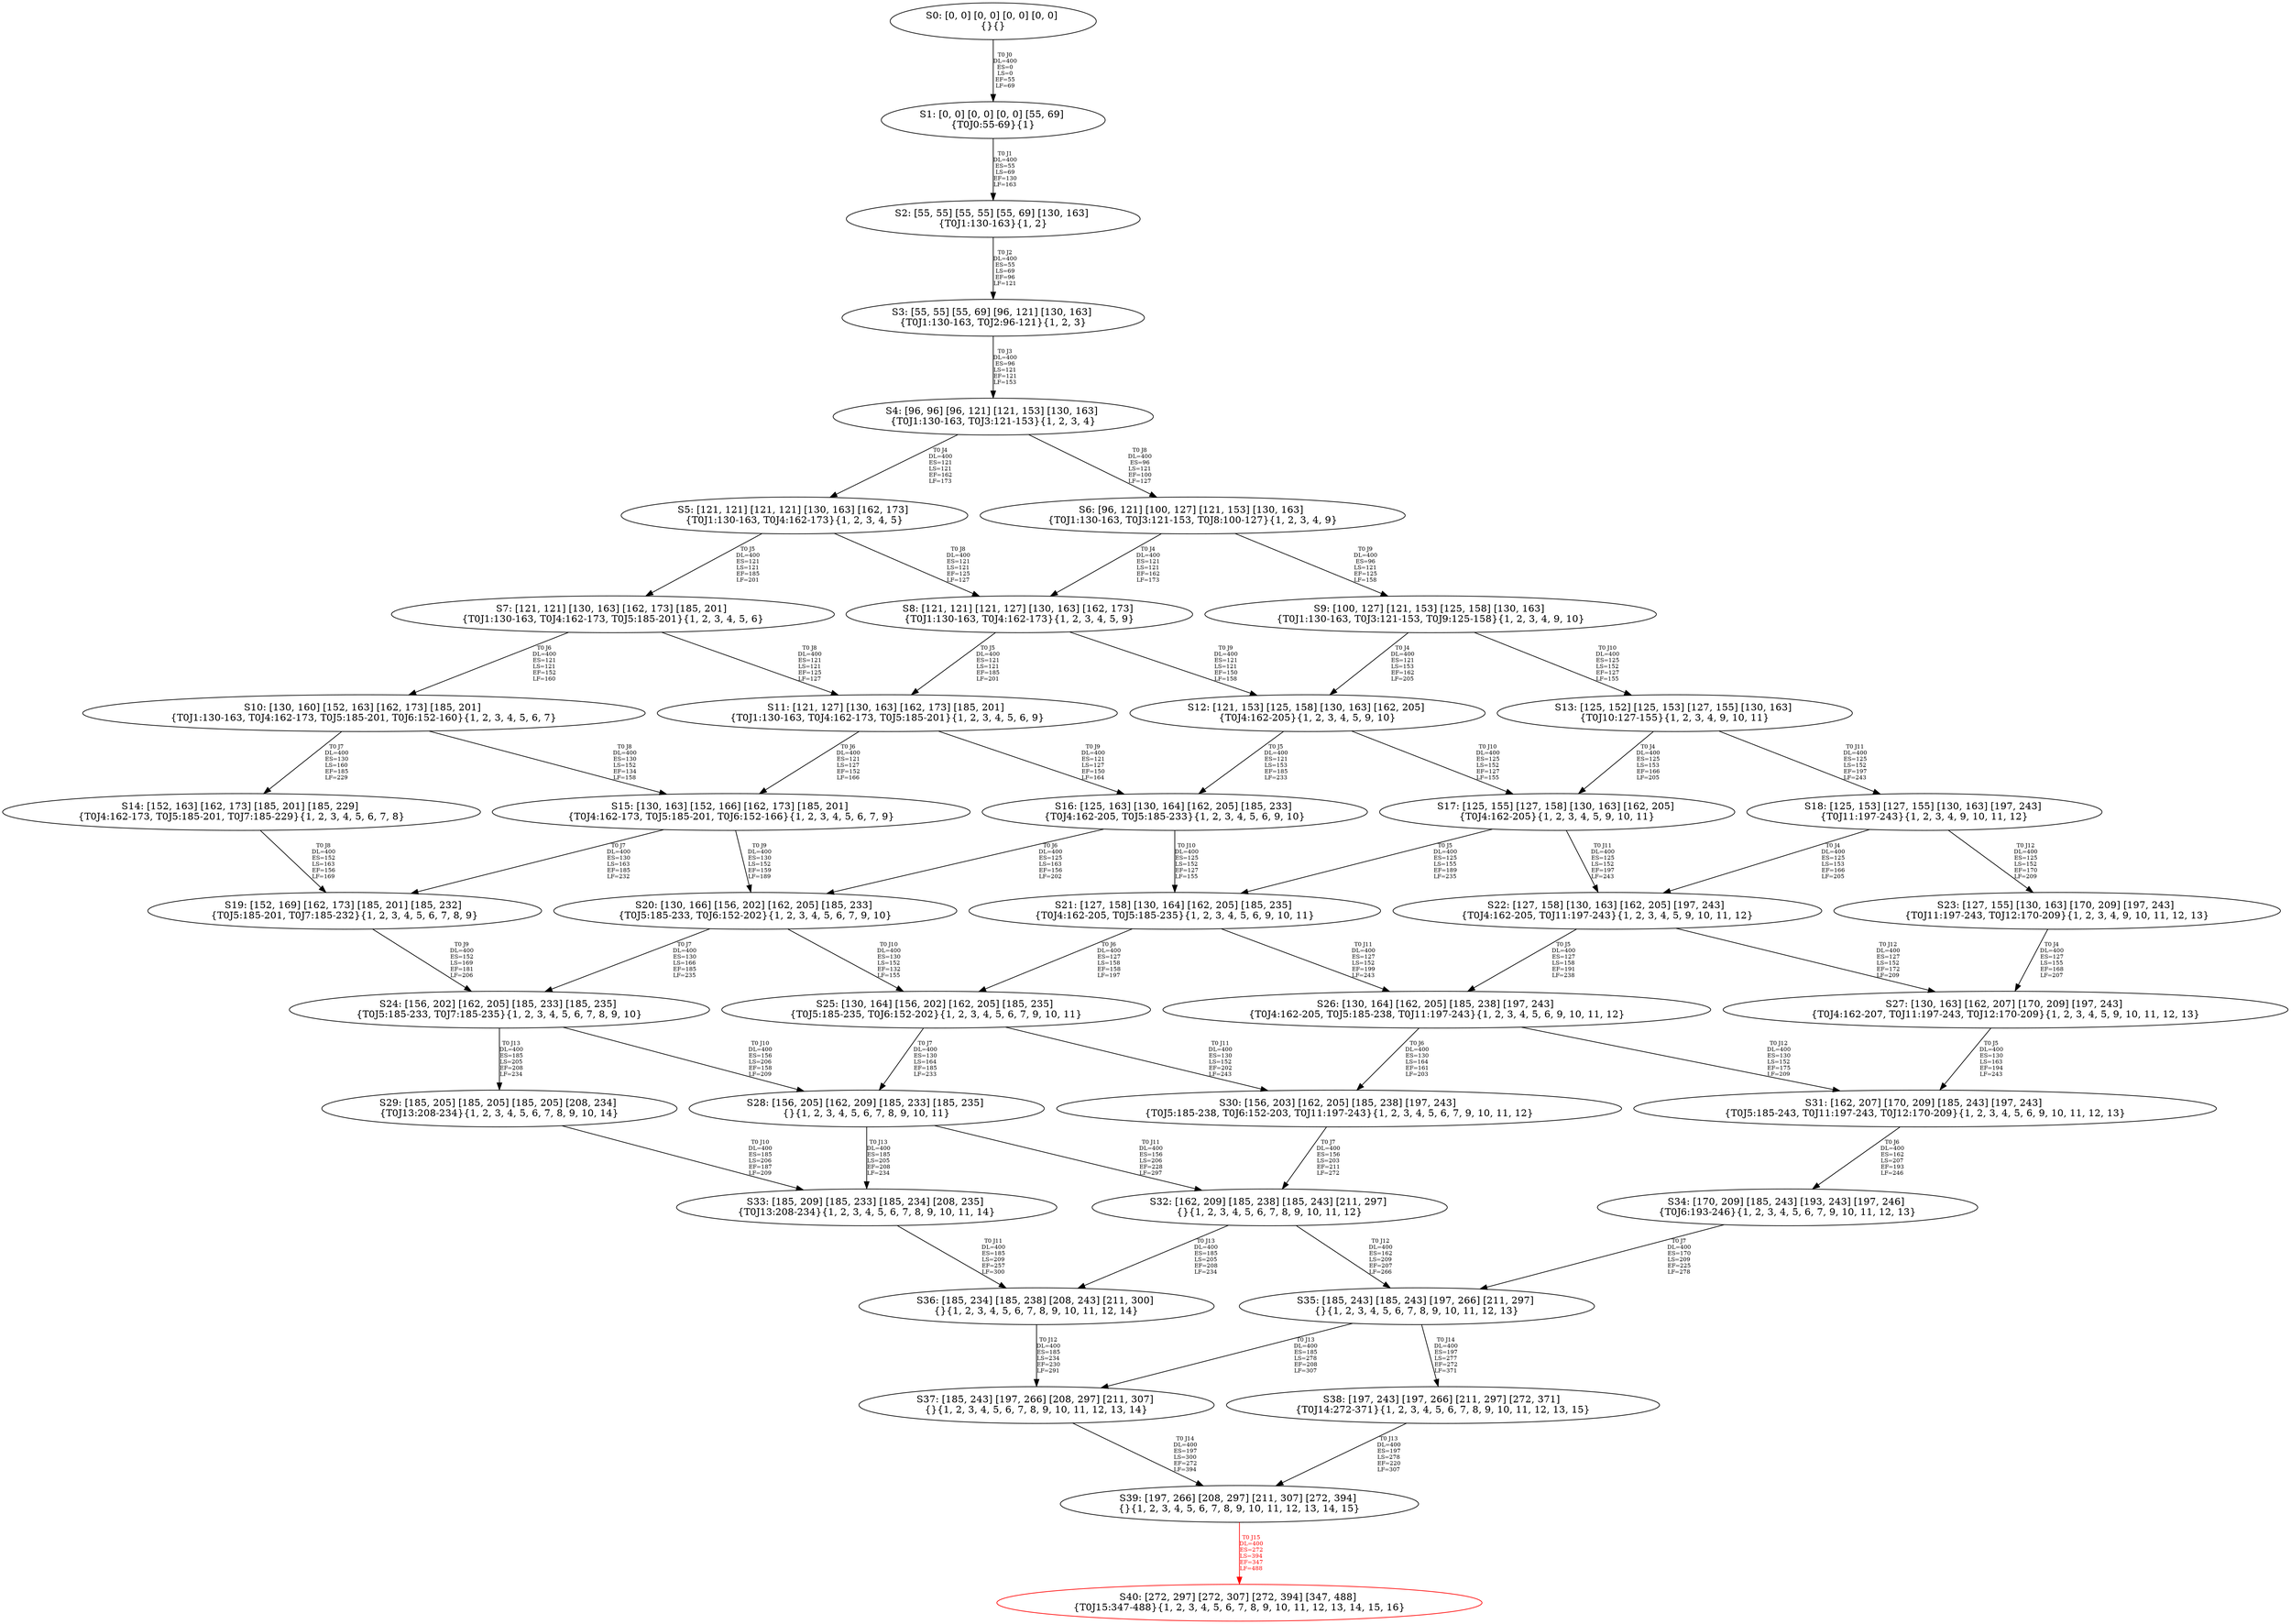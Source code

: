 digraph {
	S0[label="S0: [0, 0] [0, 0] [0, 0] [0, 0] \n{}{}"];
	S1[label="S1: [0, 0] [0, 0] [0, 0] [55, 69] \n{T0J0:55-69}{1}"];
	S2[label="S2: [55, 55] [55, 55] [55, 69] [130, 163] \n{T0J1:130-163}{1, 2}"];
	S3[label="S3: [55, 55] [55, 69] [96, 121] [130, 163] \n{T0J1:130-163, T0J2:96-121}{1, 2, 3}"];
	S4[label="S4: [96, 96] [96, 121] [121, 153] [130, 163] \n{T0J1:130-163, T0J3:121-153}{1, 2, 3, 4}"];
	S5[label="S5: [121, 121] [121, 121] [130, 163] [162, 173] \n{T0J1:130-163, T0J4:162-173}{1, 2, 3, 4, 5}"];
	S6[label="S6: [96, 121] [100, 127] [121, 153] [130, 163] \n{T0J1:130-163, T0J3:121-153, T0J8:100-127}{1, 2, 3, 4, 9}"];
	S7[label="S7: [121, 121] [130, 163] [162, 173] [185, 201] \n{T0J1:130-163, T0J4:162-173, T0J5:185-201}{1, 2, 3, 4, 5, 6}"];
	S8[label="S8: [121, 121] [121, 127] [130, 163] [162, 173] \n{T0J1:130-163, T0J4:162-173}{1, 2, 3, 4, 5, 9}"];
	S9[label="S9: [100, 127] [121, 153] [125, 158] [130, 163] \n{T0J1:130-163, T0J3:121-153, T0J9:125-158}{1, 2, 3, 4, 9, 10}"];
	S10[label="S10: [130, 160] [152, 163] [162, 173] [185, 201] \n{T0J1:130-163, T0J4:162-173, T0J5:185-201, T0J6:152-160}{1, 2, 3, 4, 5, 6, 7}"];
	S11[label="S11: [121, 127] [130, 163] [162, 173] [185, 201] \n{T0J1:130-163, T0J4:162-173, T0J5:185-201}{1, 2, 3, 4, 5, 6, 9}"];
	S12[label="S12: [121, 153] [125, 158] [130, 163] [162, 205] \n{T0J4:162-205}{1, 2, 3, 4, 5, 9, 10}"];
	S13[label="S13: [125, 152] [125, 153] [127, 155] [130, 163] \n{T0J10:127-155}{1, 2, 3, 4, 9, 10, 11}"];
	S14[label="S14: [152, 163] [162, 173] [185, 201] [185, 229] \n{T0J4:162-173, T0J5:185-201, T0J7:185-229}{1, 2, 3, 4, 5, 6, 7, 8}"];
	S15[label="S15: [130, 163] [152, 166] [162, 173] [185, 201] \n{T0J4:162-173, T0J5:185-201, T0J6:152-166}{1, 2, 3, 4, 5, 6, 7, 9}"];
	S16[label="S16: [125, 163] [130, 164] [162, 205] [185, 233] \n{T0J4:162-205, T0J5:185-233}{1, 2, 3, 4, 5, 6, 9, 10}"];
	S17[label="S17: [125, 155] [127, 158] [130, 163] [162, 205] \n{T0J4:162-205}{1, 2, 3, 4, 5, 9, 10, 11}"];
	S18[label="S18: [125, 153] [127, 155] [130, 163] [197, 243] \n{T0J11:197-243}{1, 2, 3, 4, 9, 10, 11, 12}"];
	S19[label="S19: [152, 169] [162, 173] [185, 201] [185, 232] \n{T0J5:185-201, T0J7:185-232}{1, 2, 3, 4, 5, 6, 7, 8, 9}"];
	S20[label="S20: [130, 166] [156, 202] [162, 205] [185, 233] \n{T0J5:185-233, T0J6:152-202}{1, 2, 3, 4, 5, 6, 7, 9, 10}"];
	S21[label="S21: [127, 158] [130, 164] [162, 205] [185, 235] \n{T0J4:162-205, T0J5:185-235}{1, 2, 3, 4, 5, 6, 9, 10, 11}"];
	S22[label="S22: [127, 158] [130, 163] [162, 205] [197, 243] \n{T0J4:162-205, T0J11:197-243}{1, 2, 3, 4, 5, 9, 10, 11, 12}"];
	S23[label="S23: [127, 155] [130, 163] [170, 209] [197, 243] \n{T0J11:197-243, T0J12:170-209}{1, 2, 3, 4, 9, 10, 11, 12, 13}"];
	S24[label="S24: [156, 202] [162, 205] [185, 233] [185, 235] \n{T0J5:185-233, T0J7:185-235}{1, 2, 3, 4, 5, 6, 7, 8, 9, 10}"];
	S25[label="S25: [130, 164] [156, 202] [162, 205] [185, 235] \n{T0J5:185-235, T0J6:152-202}{1, 2, 3, 4, 5, 6, 7, 9, 10, 11}"];
	S26[label="S26: [130, 164] [162, 205] [185, 238] [197, 243] \n{T0J4:162-205, T0J5:185-238, T0J11:197-243}{1, 2, 3, 4, 5, 6, 9, 10, 11, 12}"];
	S27[label="S27: [130, 163] [162, 207] [170, 209] [197, 243] \n{T0J4:162-207, T0J11:197-243, T0J12:170-209}{1, 2, 3, 4, 5, 9, 10, 11, 12, 13}"];
	S28[label="S28: [156, 205] [162, 209] [185, 233] [185, 235] \n{}{1, 2, 3, 4, 5, 6, 7, 8, 9, 10, 11}"];
	S29[label="S29: [185, 205] [185, 205] [185, 205] [208, 234] \n{T0J13:208-234}{1, 2, 3, 4, 5, 6, 7, 8, 9, 10, 14}"];
	S30[label="S30: [156, 203] [162, 205] [185, 238] [197, 243] \n{T0J5:185-238, T0J6:152-203, T0J11:197-243}{1, 2, 3, 4, 5, 6, 7, 9, 10, 11, 12}"];
	S31[label="S31: [162, 207] [170, 209] [185, 243] [197, 243] \n{T0J5:185-243, T0J11:197-243, T0J12:170-209}{1, 2, 3, 4, 5, 6, 9, 10, 11, 12, 13}"];
	S32[label="S32: [162, 209] [185, 238] [185, 243] [211, 297] \n{}{1, 2, 3, 4, 5, 6, 7, 8, 9, 10, 11, 12}"];
	S33[label="S33: [185, 209] [185, 233] [185, 234] [208, 235] \n{T0J13:208-234}{1, 2, 3, 4, 5, 6, 7, 8, 9, 10, 11, 14}"];
	S34[label="S34: [170, 209] [185, 243] [193, 243] [197, 246] \n{T0J6:193-246}{1, 2, 3, 4, 5, 6, 7, 9, 10, 11, 12, 13}"];
	S35[label="S35: [185, 243] [185, 243] [197, 266] [211, 297] \n{}{1, 2, 3, 4, 5, 6, 7, 8, 9, 10, 11, 12, 13}"];
	S36[label="S36: [185, 234] [185, 238] [208, 243] [211, 300] \n{}{1, 2, 3, 4, 5, 6, 7, 8, 9, 10, 11, 12, 14}"];
	S37[label="S37: [185, 243] [197, 266] [208, 297] [211, 307] \n{}{1, 2, 3, 4, 5, 6, 7, 8, 9, 10, 11, 12, 13, 14}"];
	S38[label="S38: [197, 243] [197, 266] [211, 297] [272, 371] \n{T0J14:272-371}{1, 2, 3, 4, 5, 6, 7, 8, 9, 10, 11, 12, 13, 15}"];
	S39[label="S39: [197, 266] [208, 297] [211, 307] [272, 394] \n{}{1, 2, 3, 4, 5, 6, 7, 8, 9, 10, 11, 12, 13, 14, 15}"];
	S40[label="S40: [272, 297] [272, 307] [272, 394] [347, 488] \n{T0J15:347-488}{1, 2, 3, 4, 5, 6, 7, 8, 9, 10, 11, 12, 13, 14, 15, 16}"];
	S0 -> S1[label="T0 J0\nDL=400\nES=0\nLS=0\nEF=55\nLF=69",fontsize=8];
	S1 -> S2[label="T0 J1\nDL=400\nES=55\nLS=69\nEF=130\nLF=163",fontsize=8];
	S2 -> S3[label="T0 J2\nDL=400\nES=55\nLS=69\nEF=96\nLF=121",fontsize=8];
	S3 -> S4[label="T0 J3\nDL=400\nES=96\nLS=121\nEF=121\nLF=153",fontsize=8];
	S4 -> S5[label="T0 J4\nDL=400\nES=121\nLS=121\nEF=162\nLF=173",fontsize=8];
	S4 -> S6[label="T0 J8\nDL=400\nES=96\nLS=121\nEF=100\nLF=127",fontsize=8];
	S5 -> S7[label="T0 J5\nDL=400\nES=121\nLS=121\nEF=185\nLF=201",fontsize=8];
	S5 -> S8[label="T0 J8\nDL=400\nES=121\nLS=121\nEF=125\nLF=127",fontsize=8];
	S6 -> S8[label="T0 J4\nDL=400\nES=121\nLS=121\nEF=162\nLF=173",fontsize=8];
	S6 -> S9[label="T0 J9\nDL=400\nES=96\nLS=121\nEF=125\nLF=158",fontsize=8];
	S7 -> S10[label="T0 J6\nDL=400\nES=121\nLS=121\nEF=152\nLF=160",fontsize=8];
	S7 -> S11[label="T0 J8\nDL=400\nES=121\nLS=121\nEF=125\nLF=127",fontsize=8];
	S8 -> S11[label="T0 J5\nDL=400\nES=121\nLS=121\nEF=185\nLF=201",fontsize=8];
	S8 -> S12[label="T0 J9\nDL=400\nES=121\nLS=121\nEF=150\nLF=158",fontsize=8];
	S9 -> S12[label="T0 J4\nDL=400\nES=121\nLS=153\nEF=162\nLF=205",fontsize=8];
	S9 -> S13[label="T0 J10\nDL=400\nES=125\nLS=152\nEF=127\nLF=155",fontsize=8];
	S10 -> S14[label="T0 J7\nDL=400\nES=130\nLS=160\nEF=185\nLF=229",fontsize=8];
	S10 -> S15[label="T0 J8\nDL=400\nES=130\nLS=152\nEF=134\nLF=158",fontsize=8];
	S11 -> S15[label="T0 J6\nDL=400\nES=121\nLS=127\nEF=152\nLF=166",fontsize=8];
	S11 -> S16[label="T0 J9\nDL=400\nES=121\nLS=127\nEF=150\nLF=164",fontsize=8];
	S12 -> S16[label="T0 J5\nDL=400\nES=121\nLS=153\nEF=185\nLF=233",fontsize=8];
	S12 -> S17[label="T0 J10\nDL=400\nES=125\nLS=152\nEF=127\nLF=155",fontsize=8];
	S13 -> S17[label="T0 J4\nDL=400\nES=125\nLS=153\nEF=166\nLF=205",fontsize=8];
	S13 -> S18[label="T0 J11\nDL=400\nES=125\nLS=152\nEF=197\nLF=243",fontsize=8];
	S14 -> S19[label="T0 J8\nDL=400\nES=152\nLS=163\nEF=156\nLF=169",fontsize=8];
	S15 -> S19[label="T0 J7\nDL=400\nES=130\nLS=163\nEF=185\nLF=232",fontsize=8];
	S15 -> S20[label="T0 J9\nDL=400\nES=130\nLS=152\nEF=159\nLF=189",fontsize=8];
	S16 -> S20[label="T0 J6\nDL=400\nES=125\nLS=163\nEF=156\nLF=202",fontsize=8];
	S16 -> S21[label="T0 J10\nDL=400\nES=125\nLS=152\nEF=127\nLF=155",fontsize=8];
	S17 -> S21[label="T0 J5\nDL=400\nES=125\nLS=155\nEF=189\nLF=235",fontsize=8];
	S17 -> S22[label="T0 J11\nDL=400\nES=125\nLS=152\nEF=197\nLF=243",fontsize=8];
	S18 -> S22[label="T0 J4\nDL=400\nES=125\nLS=153\nEF=166\nLF=205",fontsize=8];
	S18 -> S23[label="T0 J12\nDL=400\nES=125\nLS=152\nEF=170\nLF=209",fontsize=8];
	S19 -> S24[label="T0 J9\nDL=400\nES=152\nLS=169\nEF=181\nLF=206",fontsize=8];
	S20 -> S24[label="T0 J7\nDL=400\nES=130\nLS=166\nEF=185\nLF=235",fontsize=8];
	S20 -> S25[label="T0 J10\nDL=400\nES=130\nLS=152\nEF=132\nLF=155",fontsize=8];
	S21 -> S25[label="T0 J6\nDL=400\nES=127\nLS=158\nEF=158\nLF=197",fontsize=8];
	S21 -> S26[label="T0 J11\nDL=400\nES=127\nLS=152\nEF=199\nLF=243",fontsize=8];
	S22 -> S26[label="T0 J5\nDL=400\nES=127\nLS=158\nEF=191\nLF=238",fontsize=8];
	S22 -> S27[label="T0 J12\nDL=400\nES=127\nLS=152\nEF=172\nLF=209",fontsize=8];
	S23 -> S27[label="T0 J4\nDL=400\nES=127\nLS=155\nEF=168\nLF=207",fontsize=8];
	S24 -> S28[label="T0 J10\nDL=400\nES=156\nLS=206\nEF=158\nLF=209",fontsize=8];
	S24 -> S29[label="T0 J13\nDL=400\nES=185\nLS=205\nEF=208\nLF=234",fontsize=8];
	S25 -> S28[label="T0 J7\nDL=400\nES=130\nLS=164\nEF=185\nLF=233",fontsize=8];
	S25 -> S30[label="T0 J11\nDL=400\nES=130\nLS=152\nEF=202\nLF=243",fontsize=8];
	S26 -> S30[label="T0 J6\nDL=400\nES=130\nLS=164\nEF=161\nLF=203",fontsize=8];
	S26 -> S31[label="T0 J12\nDL=400\nES=130\nLS=152\nEF=175\nLF=209",fontsize=8];
	S27 -> S31[label="T0 J5\nDL=400\nES=130\nLS=163\nEF=194\nLF=243",fontsize=8];
	S28 -> S32[label="T0 J11\nDL=400\nES=156\nLS=206\nEF=228\nLF=297",fontsize=8];
	S28 -> S33[label="T0 J13\nDL=400\nES=185\nLS=205\nEF=208\nLF=234",fontsize=8];
	S29 -> S33[label="T0 J10\nDL=400\nES=185\nLS=206\nEF=187\nLF=209",fontsize=8];
	S30 -> S32[label="T0 J7\nDL=400\nES=156\nLS=203\nEF=211\nLF=272",fontsize=8];
	S31 -> S34[label="T0 J6\nDL=400\nES=162\nLS=207\nEF=193\nLF=246",fontsize=8];
	S32 -> S35[label="T0 J12\nDL=400\nES=162\nLS=209\nEF=207\nLF=266",fontsize=8];
	S32 -> S36[label="T0 J13\nDL=400\nES=185\nLS=205\nEF=208\nLF=234",fontsize=8];
	S33 -> S36[label="T0 J11\nDL=400\nES=185\nLS=209\nEF=257\nLF=300",fontsize=8];
	S34 -> S35[label="T0 J7\nDL=400\nES=170\nLS=209\nEF=225\nLF=278",fontsize=8];
	S35 -> S37[label="T0 J13\nDL=400\nES=185\nLS=278\nEF=208\nLF=307",fontsize=8];
	S35 -> S38[label="T0 J14\nDL=400\nES=197\nLS=277\nEF=272\nLF=371",fontsize=8];
	S36 -> S37[label="T0 J12\nDL=400\nES=185\nLS=234\nEF=230\nLF=291",fontsize=8];
	S37 -> S39[label="T0 J14\nDL=400\nES=197\nLS=300\nEF=272\nLF=394",fontsize=8];
	S38 -> S39[label="T0 J13\nDL=400\nES=197\nLS=278\nEF=220\nLF=307",fontsize=8];
	S39 -> S40[label="T0 J15\nDL=400\nES=272\nLS=394\nEF=347\nLF=488",color=Red,fontcolor=Red,fontsize=8];
S40[color=Red];
}
